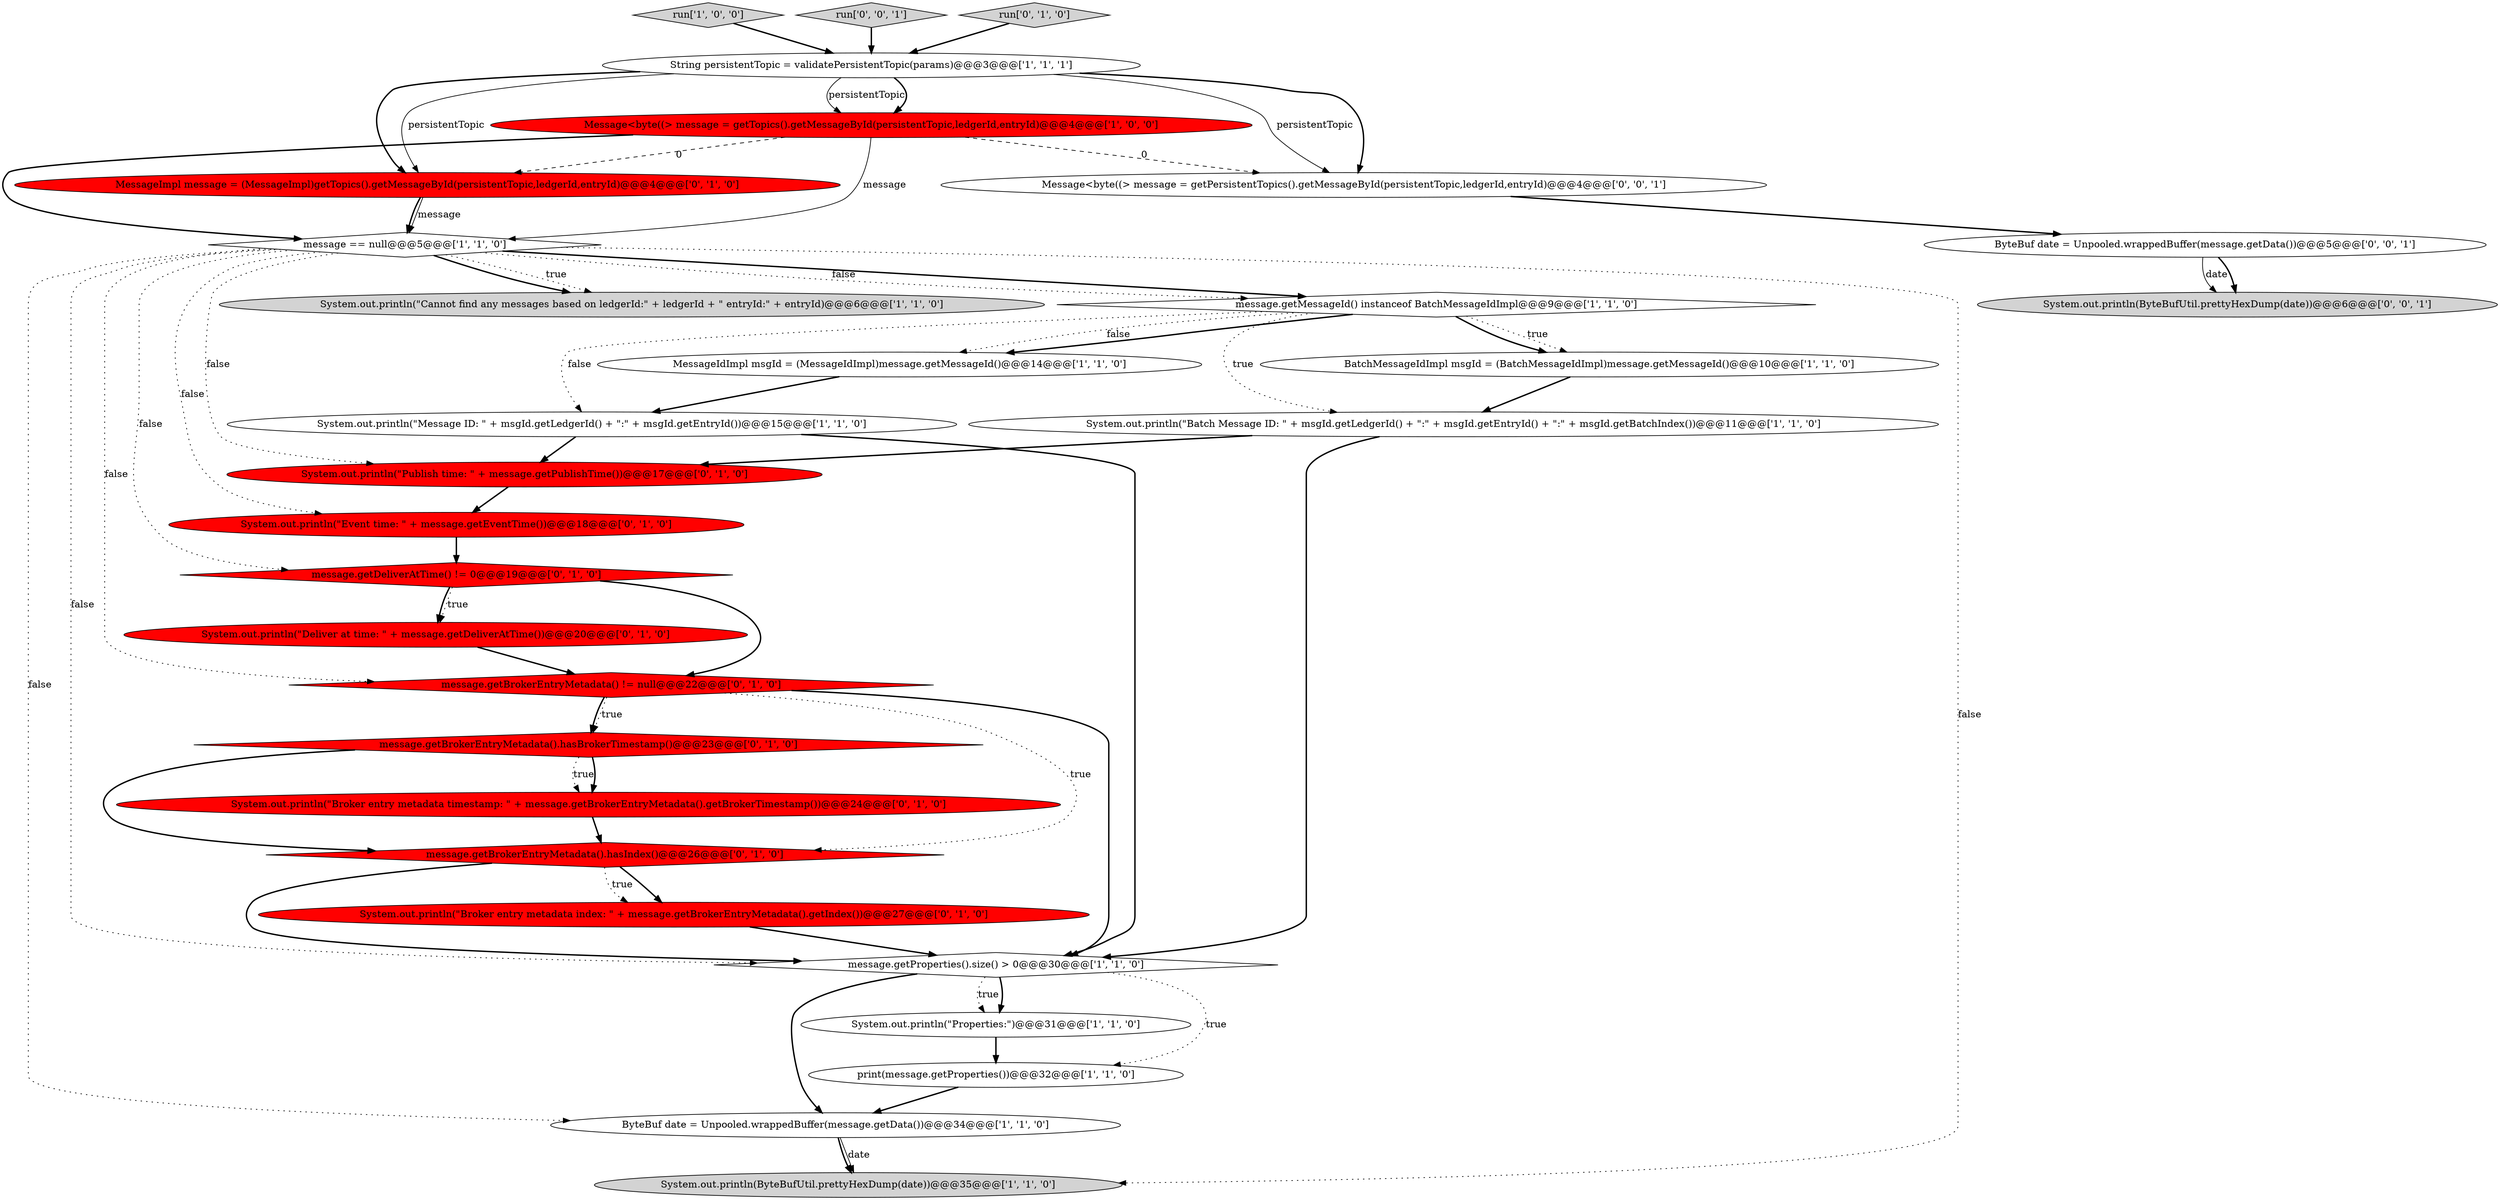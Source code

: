 digraph {
18 [style = filled, label = "System.out.println(\"Broker entry metadata timestamp: \" + message.getBrokerEntryMetadata().getBrokerTimestamp())@@@24@@@['0', '1', '0']", fillcolor = red, shape = ellipse image = "AAA1AAABBB2BBB"];
7 [style = filled, label = "ByteBuf date = Unpooled.wrappedBuffer(message.getData())@@@34@@@['1', '1', '0']", fillcolor = white, shape = ellipse image = "AAA0AAABBB1BBB"];
27 [style = filled, label = "ByteBuf date = Unpooled.wrappedBuffer(message.getData())@@@5@@@['0', '0', '1']", fillcolor = white, shape = ellipse image = "AAA0AAABBB3BBB"];
24 [style = filled, label = "message.getBrokerEntryMetadata().hasIndex()@@@26@@@['0', '1', '0']", fillcolor = red, shape = diamond image = "AAA1AAABBB2BBB"];
10 [style = filled, label = "System.out.println(\"Message ID: \" + msgId.getLedgerId() + \":\" + msgId.getEntryId())@@@15@@@['1', '1', '0']", fillcolor = white, shape = ellipse image = "AAA0AAABBB1BBB"];
3 [style = filled, label = "run['1', '0', '0']", fillcolor = lightgray, shape = diamond image = "AAA0AAABBB1BBB"];
6 [style = filled, label = "message.getProperties().size() > 0@@@30@@@['1', '1', '0']", fillcolor = white, shape = diamond image = "AAA0AAABBB1BBB"];
5 [style = filled, label = "System.out.println(\"Properties:\")@@@31@@@['1', '1', '0']", fillcolor = white, shape = ellipse image = "AAA0AAABBB1BBB"];
4 [style = filled, label = "message == null@@@5@@@['1', '1', '0']", fillcolor = white, shape = diamond image = "AAA0AAABBB1BBB"];
28 [style = filled, label = "run['0', '0', '1']", fillcolor = lightgray, shape = diamond image = "AAA0AAABBB3BBB"];
15 [style = filled, label = "message.getBrokerEntryMetadata().hasBrokerTimestamp()@@@23@@@['0', '1', '0']", fillcolor = red, shape = diamond image = "AAA1AAABBB2BBB"];
19 [style = filled, label = "System.out.println(\"Event time: \" + message.getEventTime())@@@18@@@['0', '1', '0']", fillcolor = red, shape = ellipse image = "AAA1AAABBB2BBB"];
9 [style = filled, label = "System.out.println(\"Cannot find any messages based on ledgerId:\" + ledgerId + \" entryId:\" + entryId)@@@6@@@['1', '1', '0']", fillcolor = lightgray, shape = ellipse image = "AAA0AAABBB1BBB"];
22 [style = filled, label = "System.out.println(\"Broker entry metadata index: \" + message.getBrokerEntryMetadata().getIndex())@@@27@@@['0', '1', '0']", fillcolor = red, shape = ellipse image = "AAA1AAABBB2BBB"];
0 [style = filled, label = "String persistentTopic = validatePersistentTopic(params)@@@3@@@['1', '1', '1']", fillcolor = white, shape = ellipse image = "AAA0AAABBB1BBB"];
1 [style = filled, label = "Message<byte((> message = getTopics().getMessageById(persistentTopic,ledgerId,entryId)@@@4@@@['1', '0', '0']", fillcolor = red, shape = ellipse image = "AAA1AAABBB1BBB"];
17 [style = filled, label = "System.out.println(\"Publish time: \" + message.getPublishTime())@@@17@@@['0', '1', '0']", fillcolor = red, shape = ellipse image = "AAA1AAABBB2BBB"];
13 [style = filled, label = "message.getMessageId() instanceof BatchMessageIdImpl@@@9@@@['1', '1', '0']", fillcolor = white, shape = diamond image = "AAA0AAABBB1BBB"];
12 [style = filled, label = "System.out.println(\"Batch Message ID: \" + msgId.getLedgerId() + \":\" + msgId.getEntryId() + \":\" + msgId.getBatchIndex())@@@11@@@['1', '1', '0']", fillcolor = white, shape = ellipse image = "AAA0AAABBB1BBB"];
2 [style = filled, label = "MessageIdImpl msgId = (MessageIdImpl)message.getMessageId()@@@14@@@['1', '1', '0']", fillcolor = white, shape = ellipse image = "AAA0AAABBB1BBB"];
23 [style = filled, label = "run['0', '1', '0']", fillcolor = lightgray, shape = diamond image = "AAA0AAABBB2BBB"];
16 [style = filled, label = "MessageImpl message = (MessageImpl)getTopics().getMessageById(persistentTopic,ledgerId,entryId)@@@4@@@['0', '1', '0']", fillcolor = red, shape = ellipse image = "AAA1AAABBB2BBB"];
14 [style = filled, label = "System.out.println(ByteBufUtil.prettyHexDump(date))@@@35@@@['1', '1', '0']", fillcolor = lightgray, shape = ellipse image = "AAA0AAABBB1BBB"];
26 [style = filled, label = "System.out.println(ByteBufUtil.prettyHexDump(date))@@@6@@@['0', '0', '1']", fillcolor = lightgray, shape = ellipse image = "AAA0AAABBB3BBB"];
29 [style = filled, label = "Message<byte((> message = getPersistentTopics().getMessageById(persistentTopic,ledgerId,entryId)@@@4@@@['0', '0', '1']", fillcolor = white, shape = ellipse image = "AAA0AAABBB3BBB"];
21 [style = filled, label = "message.getBrokerEntryMetadata() != null@@@22@@@['0', '1', '0']", fillcolor = red, shape = diamond image = "AAA1AAABBB2BBB"];
11 [style = filled, label = "print(message.getProperties())@@@32@@@['1', '1', '0']", fillcolor = white, shape = ellipse image = "AAA0AAABBB1BBB"];
8 [style = filled, label = "BatchMessageIdImpl msgId = (BatchMessageIdImpl)message.getMessageId()@@@10@@@['1', '1', '0']", fillcolor = white, shape = ellipse image = "AAA0AAABBB1BBB"];
20 [style = filled, label = "System.out.println(\"Deliver at time: \" + message.getDeliverAtTime())@@@20@@@['0', '1', '0']", fillcolor = red, shape = ellipse image = "AAA1AAABBB2BBB"];
25 [style = filled, label = "message.getDeliverAtTime() != 0@@@19@@@['0', '1', '0']", fillcolor = red, shape = diamond image = "AAA1AAABBB2BBB"];
4->9 [style = bold, label=""];
0->16 [style = bold, label=""];
1->4 [style = bold, label=""];
18->24 [style = bold, label=""];
4->14 [style = dotted, label="false"];
4->7 [style = dotted, label="false"];
21->15 [style = dotted, label="true"];
21->6 [style = bold, label=""];
13->12 [style = dotted, label="true"];
21->15 [style = bold, label=""];
4->19 [style = dotted, label="false"];
4->13 [style = bold, label=""];
0->16 [style = solid, label="persistentTopic"];
12->17 [style = bold, label=""];
13->2 [style = dotted, label="false"];
15->18 [style = dotted, label="true"];
7->14 [style = solid, label="date"];
1->29 [style = dashed, label="0"];
0->29 [style = bold, label=""];
10->17 [style = bold, label=""];
2->10 [style = bold, label=""];
12->6 [style = bold, label=""];
24->22 [style = bold, label=""];
15->18 [style = bold, label=""];
10->6 [style = bold, label=""];
17->19 [style = bold, label=""];
23->0 [style = bold, label=""];
4->13 [style = dotted, label="false"];
3->0 [style = bold, label=""];
19->25 [style = bold, label=""];
4->6 [style = dotted, label="false"];
4->17 [style = dotted, label="false"];
7->14 [style = bold, label=""];
20->21 [style = bold, label=""];
28->0 [style = bold, label=""];
29->27 [style = bold, label=""];
6->5 [style = bold, label=""];
25->20 [style = bold, label=""];
6->5 [style = dotted, label="true"];
21->24 [style = dotted, label="true"];
27->26 [style = solid, label="date"];
4->21 [style = dotted, label="false"];
13->8 [style = dotted, label="true"];
0->1 [style = solid, label="persistentTopic"];
16->4 [style = solid, label="message"];
0->1 [style = bold, label=""];
15->24 [style = bold, label=""];
24->22 [style = dotted, label="true"];
25->20 [style = dotted, label="true"];
1->16 [style = dashed, label="0"];
1->4 [style = solid, label="message"];
5->11 [style = bold, label=""];
13->10 [style = dotted, label="false"];
4->25 [style = dotted, label="false"];
6->11 [style = dotted, label="true"];
13->8 [style = bold, label=""];
6->7 [style = bold, label=""];
16->4 [style = bold, label=""];
24->6 [style = bold, label=""];
4->9 [style = dotted, label="true"];
8->12 [style = bold, label=""];
11->7 [style = bold, label=""];
25->21 [style = bold, label=""];
0->29 [style = solid, label="persistentTopic"];
22->6 [style = bold, label=""];
13->2 [style = bold, label=""];
27->26 [style = bold, label=""];
}
